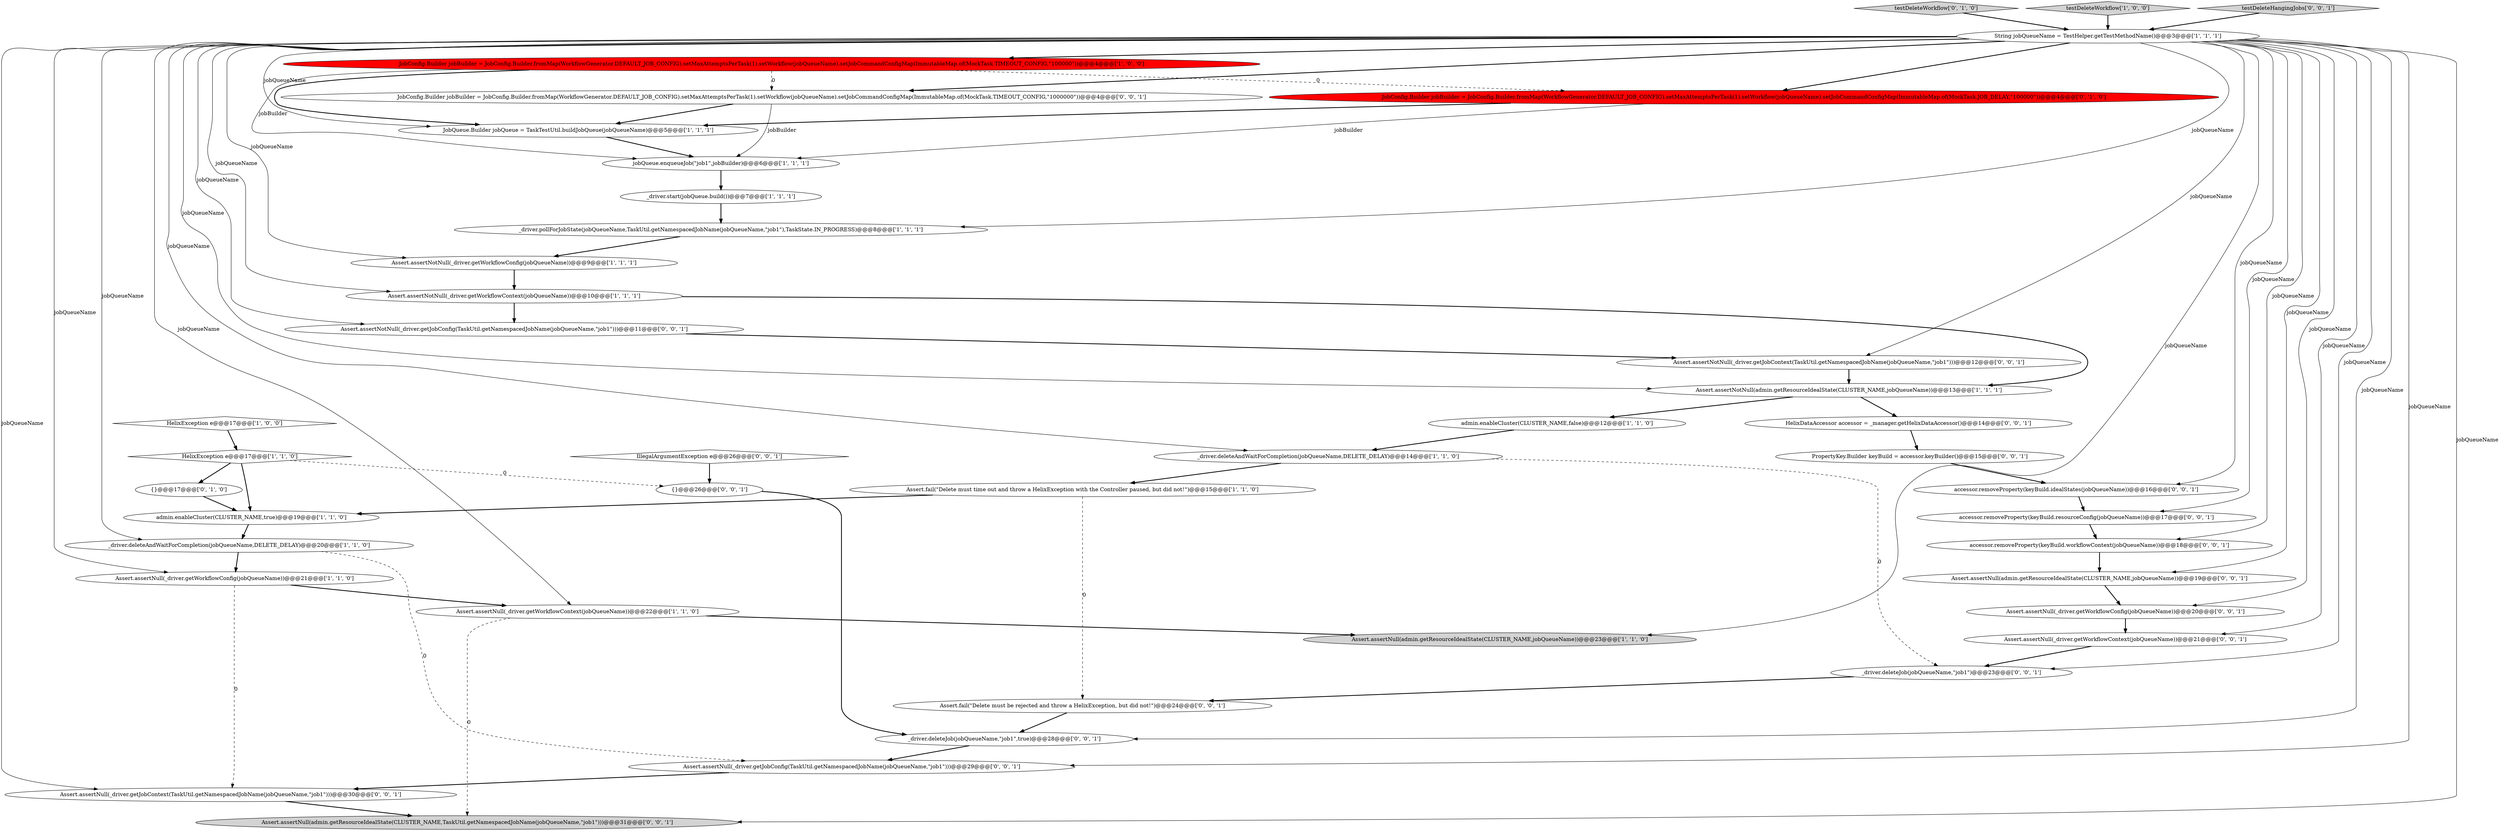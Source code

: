 digraph {
40 [style = filled, label = "Assert.assertNotNull(_driver.getJobContext(TaskUtil.getNamespacedJobName(jobQueueName,\"job1\")))@@@12@@@['0', '0', '1']", fillcolor = white, shape = ellipse image = "AAA0AAABBB3BBB"];
6 [style = filled, label = "Assert.assertNull(_driver.getWorkflowContext(jobQueueName))@@@22@@@['1', '1', '0']", fillcolor = white, shape = ellipse image = "AAA0AAABBB1BBB"];
24 [style = filled, label = "accessor.removeProperty(keyBuild.idealStates(jobQueueName))@@@16@@@['0', '0', '1']", fillcolor = white, shape = ellipse image = "AAA0AAABBB3BBB"];
27 [style = filled, label = "Assert.assertNull(_driver.getWorkflowContext(jobQueueName))@@@21@@@['0', '0', '1']", fillcolor = white, shape = ellipse image = "AAA0AAABBB3BBB"];
10 [style = filled, label = "Assert.assertNotNull(_driver.getWorkflowConfig(jobQueueName))@@@9@@@['1', '1', '1']", fillcolor = white, shape = ellipse image = "AAA0AAABBB1BBB"];
35 [style = filled, label = "accessor.removeProperty(keyBuild.resourceConfig(jobQueueName))@@@17@@@['0', '0', '1']", fillcolor = white, shape = ellipse image = "AAA0AAABBB3BBB"];
11 [style = filled, label = "HelixException e@@@17@@@['1', '0', '0']", fillcolor = white, shape = diamond image = "AAA0AAABBB1BBB"];
1 [style = filled, label = "_driver.pollForJobState(jobQueueName,TaskUtil.getNamespacedJobName(jobQueueName,\"job1\"),TaskState.IN_PROGRESS)@@@8@@@['1', '1', '1']", fillcolor = white, shape = ellipse image = "AAA0AAABBB1BBB"];
20 [style = filled, label = "JobConfig.Builder jobBuilder = JobConfig.Builder.fromMap(WorkflowGenerator.DEFAULT_JOB_CONFIG).setMaxAttemptsPerTask(1).setWorkflow(jobQueueName).setJobCommandConfigMap(ImmutableMap.of(MockTask.JOB_DELAY,\"100000\"))@@@4@@@['0', '1', '0']", fillcolor = red, shape = ellipse image = "AAA1AAABBB2BBB"];
15 [style = filled, label = "Assert.fail(\"Delete must time out and throw a HelixException with the Controller paused, but did not!\")@@@15@@@['1', '1', '0']", fillcolor = white, shape = ellipse image = "AAA0AAABBB1BBB"];
12 [style = filled, label = "Assert.assertNull(_driver.getWorkflowConfig(jobQueueName))@@@21@@@['1', '1', '0']", fillcolor = white, shape = ellipse image = "AAA0AAABBB1BBB"];
2 [style = filled, label = "admin.enableCluster(CLUSTER_NAME,true)@@@19@@@['1', '1', '0']", fillcolor = white, shape = ellipse image = "AAA0AAABBB1BBB"];
19 [style = filled, label = "JobConfig.Builder jobBuilder = JobConfig.Builder.fromMap(WorkflowGenerator.DEFAULT_JOB_CONFIG).setMaxAttemptsPerTask(1).setWorkflow(jobQueueName).setJobCommandConfigMap(ImmutableMap.of(MockTask.TIMEOUT_CONFIG,\"100000\"))@@@4@@@['1', '0', '0']", fillcolor = red, shape = ellipse image = "AAA1AAABBB1BBB"];
8 [style = filled, label = "Assert.assertNotNull(_driver.getWorkflowContext(jobQueueName))@@@10@@@['1', '1', '1']", fillcolor = white, shape = ellipse image = "AAA0AAABBB1BBB"];
32 [style = filled, label = "HelixDataAccessor accessor = _manager.getHelixDataAccessor()@@@14@@@['0', '0', '1']", fillcolor = white, shape = ellipse image = "AAA0AAABBB3BBB"];
23 [style = filled, label = "JobConfig.Builder jobBuilder = JobConfig.Builder.fromMap(WorkflowGenerator.DEFAULT_JOB_CONFIG).setMaxAttemptsPerTask(1).setWorkflow(jobQueueName).setJobCommandConfigMap(ImmutableMap.of(MockTask.TIMEOUT_CONFIG,\"1000000\"))@@@4@@@['0', '0', '1']", fillcolor = white, shape = ellipse image = "AAA0AAABBB3BBB"];
31 [style = filled, label = "_driver.deleteJob(jobQueueName,\"job1\",true)@@@28@@@['0', '0', '1']", fillcolor = white, shape = ellipse image = "AAA0AAABBB3BBB"];
29 [style = filled, label = "Assert.fail(\"Delete must be rejected and throw a HelixException, but did not!\")@@@24@@@['0', '0', '1']", fillcolor = white, shape = ellipse image = "AAA0AAABBB3BBB"];
21 [style = filled, label = "testDeleteWorkflow['0', '1', '0']", fillcolor = lightgray, shape = diamond image = "AAA0AAABBB2BBB"];
30 [style = filled, label = "IllegalArgumentException e@@@26@@@['0', '0', '1']", fillcolor = white, shape = diamond image = "AAA0AAABBB3BBB"];
13 [style = filled, label = "_driver.deleteAndWaitForCompletion(jobQueueName,DELETE_DELAY)@@@14@@@['1', '1', '0']", fillcolor = white, shape = ellipse image = "AAA0AAABBB1BBB"];
39 [style = filled, label = "Assert.assertNull(admin.getResourceIdealState(CLUSTER_NAME,TaskUtil.getNamespacedJobName(jobQueueName,\"job1\")))@@@31@@@['0', '0', '1']", fillcolor = lightgray, shape = ellipse image = "AAA0AAABBB3BBB"];
14 [style = filled, label = "HelixException e@@@17@@@['1', '1', '0']", fillcolor = white, shape = diamond image = "AAA0AAABBB1BBB"];
0 [style = filled, label = "Assert.assertNotNull(admin.getResourceIdealState(CLUSTER_NAME,jobQueueName))@@@13@@@['1', '1', '1']", fillcolor = white, shape = ellipse image = "AAA0AAABBB1BBB"];
3 [style = filled, label = "Assert.assertNull(admin.getResourceIdealState(CLUSTER_NAME,jobQueueName))@@@23@@@['1', '1', '0']", fillcolor = lightgray, shape = ellipse image = "AAA0AAABBB1BBB"];
7 [style = filled, label = "testDeleteWorkflow['1', '0', '0']", fillcolor = lightgray, shape = diamond image = "AAA0AAABBB1BBB"];
17 [style = filled, label = "admin.enableCluster(CLUSTER_NAME,false)@@@12@@@['1', '1', '0']", fillcolor = white, shape = ellipse image = "AAA0AAABBB1BBB"];
33 [style = filled, label = "Assert.assertNotNull(_driver.getJobConfig(TaskUtil.getNamespacedJobName(jobQueueName,\"job1\")))@@@11@@@['0', '0', '1']", fillcolor = white, shape = ellipse image = "AAA0AAABBB3BBB"];
34 [style = filled, label = "{}@@@26@@@['0', '0', '1']", fillcolor = white, shape = ellipse image = "AAA0AAABBB3BBB"];
9 [style = filled, label = "jobQueue.enqueueJob(\"job1\",jobBuilder)@@@6@@@['1', '1', '1']", fillcolor = white, shape = ellipse image = "AAA0AAABBB1BBB"];
4 [style = filled, label = "JobQueue.Builder jobQueue = TaskTestUtil.buildJobQueue(jobQueueName)@@@5@@@['1', '1', '1']", fillcolor = white, shape = ellipse image = "AAA0AAABBB1BBB"];
37 [style = filled, label = "PropertyKey.Builder keyBuild = accessor.keyBuilder()@@@15@@@['0', '0', '1']", fillcolor = white, shape = ellipse image = "AAA0AAABBB3BBB"];
16 [style = filled, label = "_driver.deleteAndWaitForCompletion(jobQueueName,DELETE_DELAY)@@@20@@@['1', '1', '0']", fillcolor = white, shape = ellipse image = "AAA0AAABBB1BBB"];
26 [style = filled, label = "Assert.assertNull(admin.getResourceIdealState(CLUSTER_NAME,jobQueueName))@@@19@@@['0', '0', '1']", fillcolor = white, shape = ellipse image = "AAA0AAABBB3BBB"];
42 [style = filled, label = "Assert.assertNull(_driver.getJobConfig(TaskUtil.getNamespacedJobName(jobQueueName,\"job1\")))@@@29@@@['0', '0', '1']", fillcolor = white, shape = ellipse image = "AAA0AAABBB3BBB"];
5 [style = filled, label = "String jobQueueName = TestHelper.getTestMethodName()@@@3@@@['1', '1', '1']", fillcolor = white, shape = ellipse image = "AAA0AAABBB1BBB"];
28 [style = filled, label = "Assert.assertNull(_driver.getWorkflowConfig(jobQueueName))@@@20@@@['0', '0', '1']", fillcolor = white, shape = ellipse image = "AAA0AAABBB3BBB"];
36 [style = filled, label = "Assert.assertNull(_driver.getJobContext(TaskUtil.getNamespacedJobName(jobQueueName,\"job1\")))@@@30@@@['0', '0', '1']", fillcolor = white, shape = ellipse image = "AAA0AAABBB3BBB"];
41 [style = filled, label = "accessor.removeProperty(keyBuild.workflowContext(jobQueueName))@@@18@@@['0', '0', '1']", fillcolor = white, shape = ellipse image = "AAA0AAABBB3BBB"];
38 [style = filled, label = "testDeleteHangingJobs['0', '0', '1']", fillcolor = lightgray, shape = diamond image = "AAA0AAABBB3BBB"];
22 [style = filled, label = "{}@@@17@@@['0', '1', '0']", fillcolor = white, shape = ellipse image = "AAA0AAABBB2BBB"];
18 [style = filled, label = "_driver.start(jobQueue.build())@@@7@@@['1', '1', '1']", fillcolor = white, shape = ellipse image = "AAA0AAABBB1BBB"];
25 [style = filled, label = "_driver.deleteJob(jobQueueName,\"job1\")@@@23@@@['0', '0', '1']", fillcolor = white, shape = ellipse image = "AAA0AAABBB3BBB"];
4->9 [style = bold, label=""];
6->3 [style = bold, label=""];
8->33 [style = bold, label=""];
38->5 [style = bold, label=""];
5->28 [style = solid, label="jobQueueName"];
15->2 [style = bold, label=""];
5->31 [style = solid, label="jobQueueName"];
5->4 [style = solid, label="jobQueueName"];
5->36 [style = solid, label="jobQueueName"];
37->24 [style = bold, label=""];
22->2 [style = bold, label=""];
32->37 [style = bold, label=""];
5->42 [style = solid, label="jobQueueName"];
5->39 [style = solid, label="jobQueueName"];
5->23 [style = bold, label=""];
5->20 [style = bold, label=""];
11->14 [style = bold, label=""];
14->34 [style = dashed, label="0"];
24->35 [style = bold, label=""];
35->41 [style = bold, label=""];
0->17 [style = bold, label=""];
5->41 [style = solid, label="jobQueueName"];
19->20 [style = dashed, label="0"];
29->31 [style = bold, label=""];
23->9 [style = solid, label="jobBuilder"];
16->42 [style = dashed, label="0"];
14->22 [style = bold, label=""];
40->0 [style = bold, label=""];
23->4 [style = bold, label=""];
34->31 [style = bold, label=""];
30->34 [style = bold, label=""];
15->29 [style = dashed, label="0"];
20->9 [style = solid, label="jobBuilder"];
5->35 [style = solid, label="jobQueueName"];
25->29 [style = bold, label=""];
42->36 [style = bold, label=""];
5->16 [style = solid, label="jobQueueName"];
5->25 [style = solid, label="jobQueueName"];
13->25 [style = dashed, label="0"];
12->6 [style = bold, label=""];
36->39 [style = bold, label=""];
5->10 [style = solid, label="jobQueueName"];
20->4 [style = bold, label=""];
8->0 [style = bold, label=""];
5->19 [style = bold, label=""];
21->5 [style = bold, label=""];
31->42 [style = bold, label=""];
5->0 [style = solid, label="jobQueueName"];
7->5 [style = bold, label=""];
5->3 [style = solid, label="jobQueueName"];
5->26 [style = solid, label="jobQueueName"];
9->18 [style = bold, label=""];
33->40 [style = bold, label=""];
19->23 [style = dashed, label="0"];
10->8 [style = bold, label=""];
18->1 [style = bold, label=""];
5->33 [style = solid, label="jobQueueName"];
12->36 [style = dashed, label="0"];
19->9 [style = solid, label="jobBuilder"];
5->24 [style = solid, label="jobQueueName"];
5->40 [style = solid, label="jobQueueName"];
5->27 [style = solid, label="jobQueueName"];
17->13 [style = bold, label=""];
14->2 [style = bold, label=""];
19->4 [style = bold, label=""];
13->15 [style = bold, label=""];
41->26 [style = bold, label=""];
0->32 [style = bold, label=""];
26->28 [style = bold, label=""];
28->27 [style = bold, label=""];
5->13 [style = solid, label="jobQueueName"];
5->8 [style = solid, label="jobQueueName"];
1->10 [style = bold, label=""];
5->12 [style = solid, label="jobQueueName"];
16->12 [style = bold, label=""];
27->25 [style = bold, label=""];
5->6 [style = solid, label="jobQueueName"];
6->39 [style = dashed, label="0"];
5->1 [style = solid, label="jobQueueName"];
2->16 [style = bold, label=""];
}
